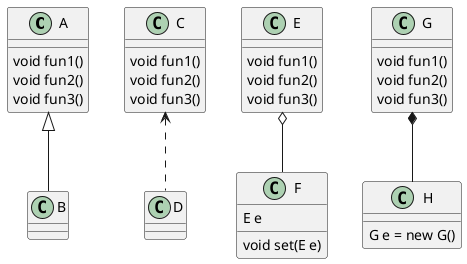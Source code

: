 @startuml
class A
class B

/'B继承A'/
A <|-- B
class A{
 void fun1()
 void fun2()
 void fun3()
}

class C
class D
/'D依赖C'/
C <.. D
class C{
 void fun1()
 void fun2()
 void fun3()
}

class E
class F
/'E依赖F'/
E o-- F
class E{
 void fun1()
 void fun2()
 void fun3()
}
class F{
 E e
 void set(E e)
}


class G
class H
/'E依赖F'/
G *-- H
class G{
 void fun1()
 void fun2()
 void fun3()
}
class H{
 G e = new G()
}
/'abstract class AbstractList
abstract AbstractCollection
interface List
interface Collection

List <|-- AbstractList
Collection <|-- AbstractCollection

Collection <|- List
AbstractCollection <|- AbstractList
AbstractList <|-- ArrayList

class ArrayList {
Object[] elementData
size()
}

enum TimeUnit {
DAYS
HOURS
MINUTES
}'/

@enduml